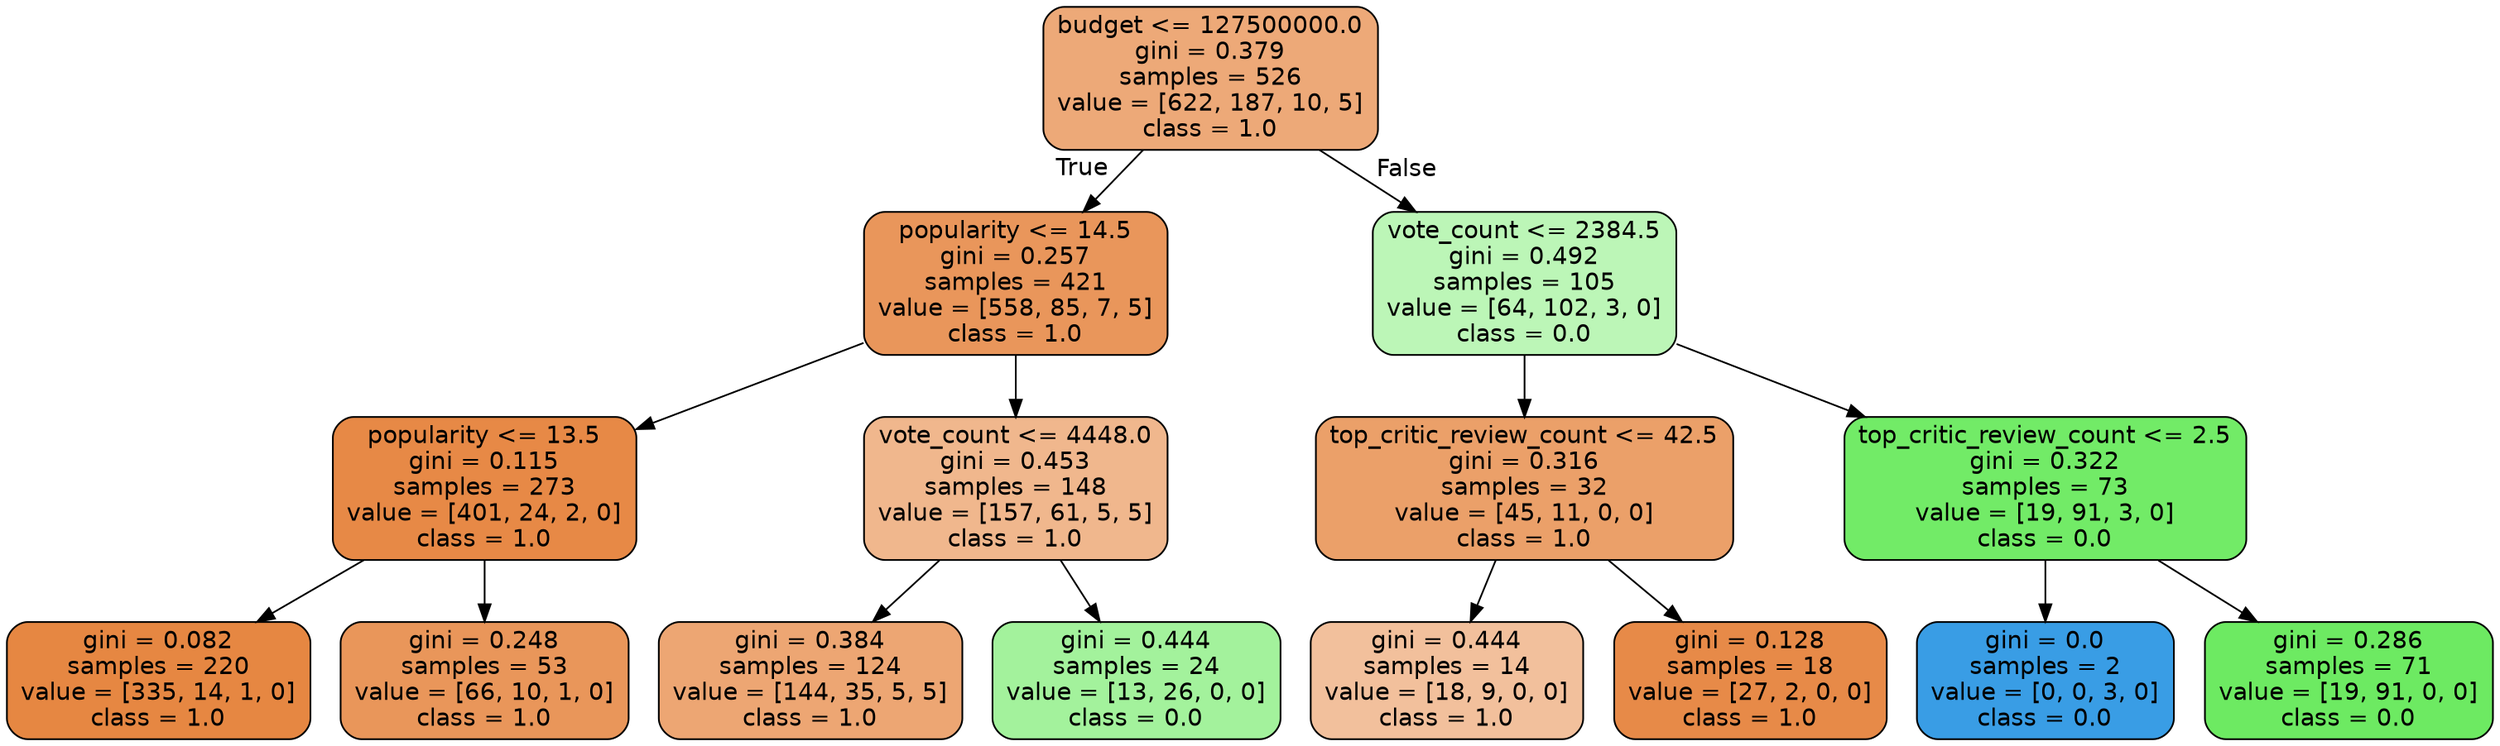 digraph Tree {
node [shape=box, style="filled, rounded", color="black", fontname=helvetica] ;
edge [fontname=helvetica] ;
0 [label="budget <= 127500000.0\ngini = 0.379\nsamples = 526\nvalue = [622, 187, 10, 5]\nclass = 1.0", fillcolor="#eda978"] ;
1 [label="popularity <= 14.5\ngini = 0.257\nsamples = 421\nvalue = [558, 85, 7, 5]\nclass = 1.0", fillcolor="#e9965b"] ;
0 -> 1 [labeldistance=2.5, labelangle=45, headlabel="True"] ;
2 [label="popularity <= 13.5\ngini = 0.115\nsamples = 273\nvalue = [401, 24, 2, 0]\nclass = 1.0", fillcolor="#e78946"] ;
1 -> 2 ;
3 [label="gini = 0.082\nsamples = 220\nvalue = [335, 14, 1, 0]\nclass = 1.0", fillcolor="#e68742"] ;
2 -> 3 ;
4 [label="gini = 0.248\nsamples = 53\nvalue = [66, 10, 1, 0]\nclass = 1.0", fillcolor="#e9965a"] ;
2 -> 4 ;
5 [label="vote_count <= 4448.0\ngini = 0.453\nsamples = 148\nvalue = [157, 61, 5, 5]\nclass = 1.0", fillcolor="#f0b78d"] ;
1 -> 5 ;
6 [label="gini = 0.384\nsamples = 124\nvalue = [144, 35, 5, 5]\nclass = 1.0", fillcolor="#eda673"] ;
5 -> 6 ;
7 [label="gini = 0.444\nsamples = 24\nvalue = [13, 26, 0, 0]\nclass = 0.0", fillcolor="#a3f29c"] ;
5 -> 7 ;
8 [label="vote_count <= 2384.5\ngini = 0.492\nsamples = 105\nvalue = [64, 102, 3, 0]\nclass = 0.0", fillcolor="#bcf6b7"] ;
0 -> 8 [labeldistance=2.5, labelangle=-45, headlabel="False"] ;
9 [label="top_critic_review_count <= 42.5\ngini = 0.316\nsamples = 32\nvalue = [45, 11, 0, 0]\nclass = 1.0", fillcolor="#eba069"] ;
8 -> 9 ;
10 [label="gini = 0.444\nsamples = 14\nvalue = [18, 9, 0, 0]\nclass = 1.0", fillcolor="#f2c09c"] ;
9 -> 10 ;
11 [label="gini = 0.128\nsamples = 18\nvalue = [27, 2, 0, 0]\nclass = 1.0", fillcolor="#e78a48"] ;
9 -> 11 ;
12 [label="top_critic_review_count <= 2.5\ngini = 0.322\nsamples = 73\nvalue = [19, 91, 3, 0]\nclass = 0.0", fillcolor="#72eb67"] ;
8 -> 12 ;
13 [label="gini = 0.0\nsamples = 2\nvalue = [0, 0, 3, 0]\nclass = 0.0", fillcolor="#399de5"] ;
12 -> 13 ;
14 [label="gini = 0.286\nsamples = 71\nvalue = [19, 91, 0, 0]\nclass = 0.0", fillcolor="#6dea62"] ;
12 -> 14 ;
}